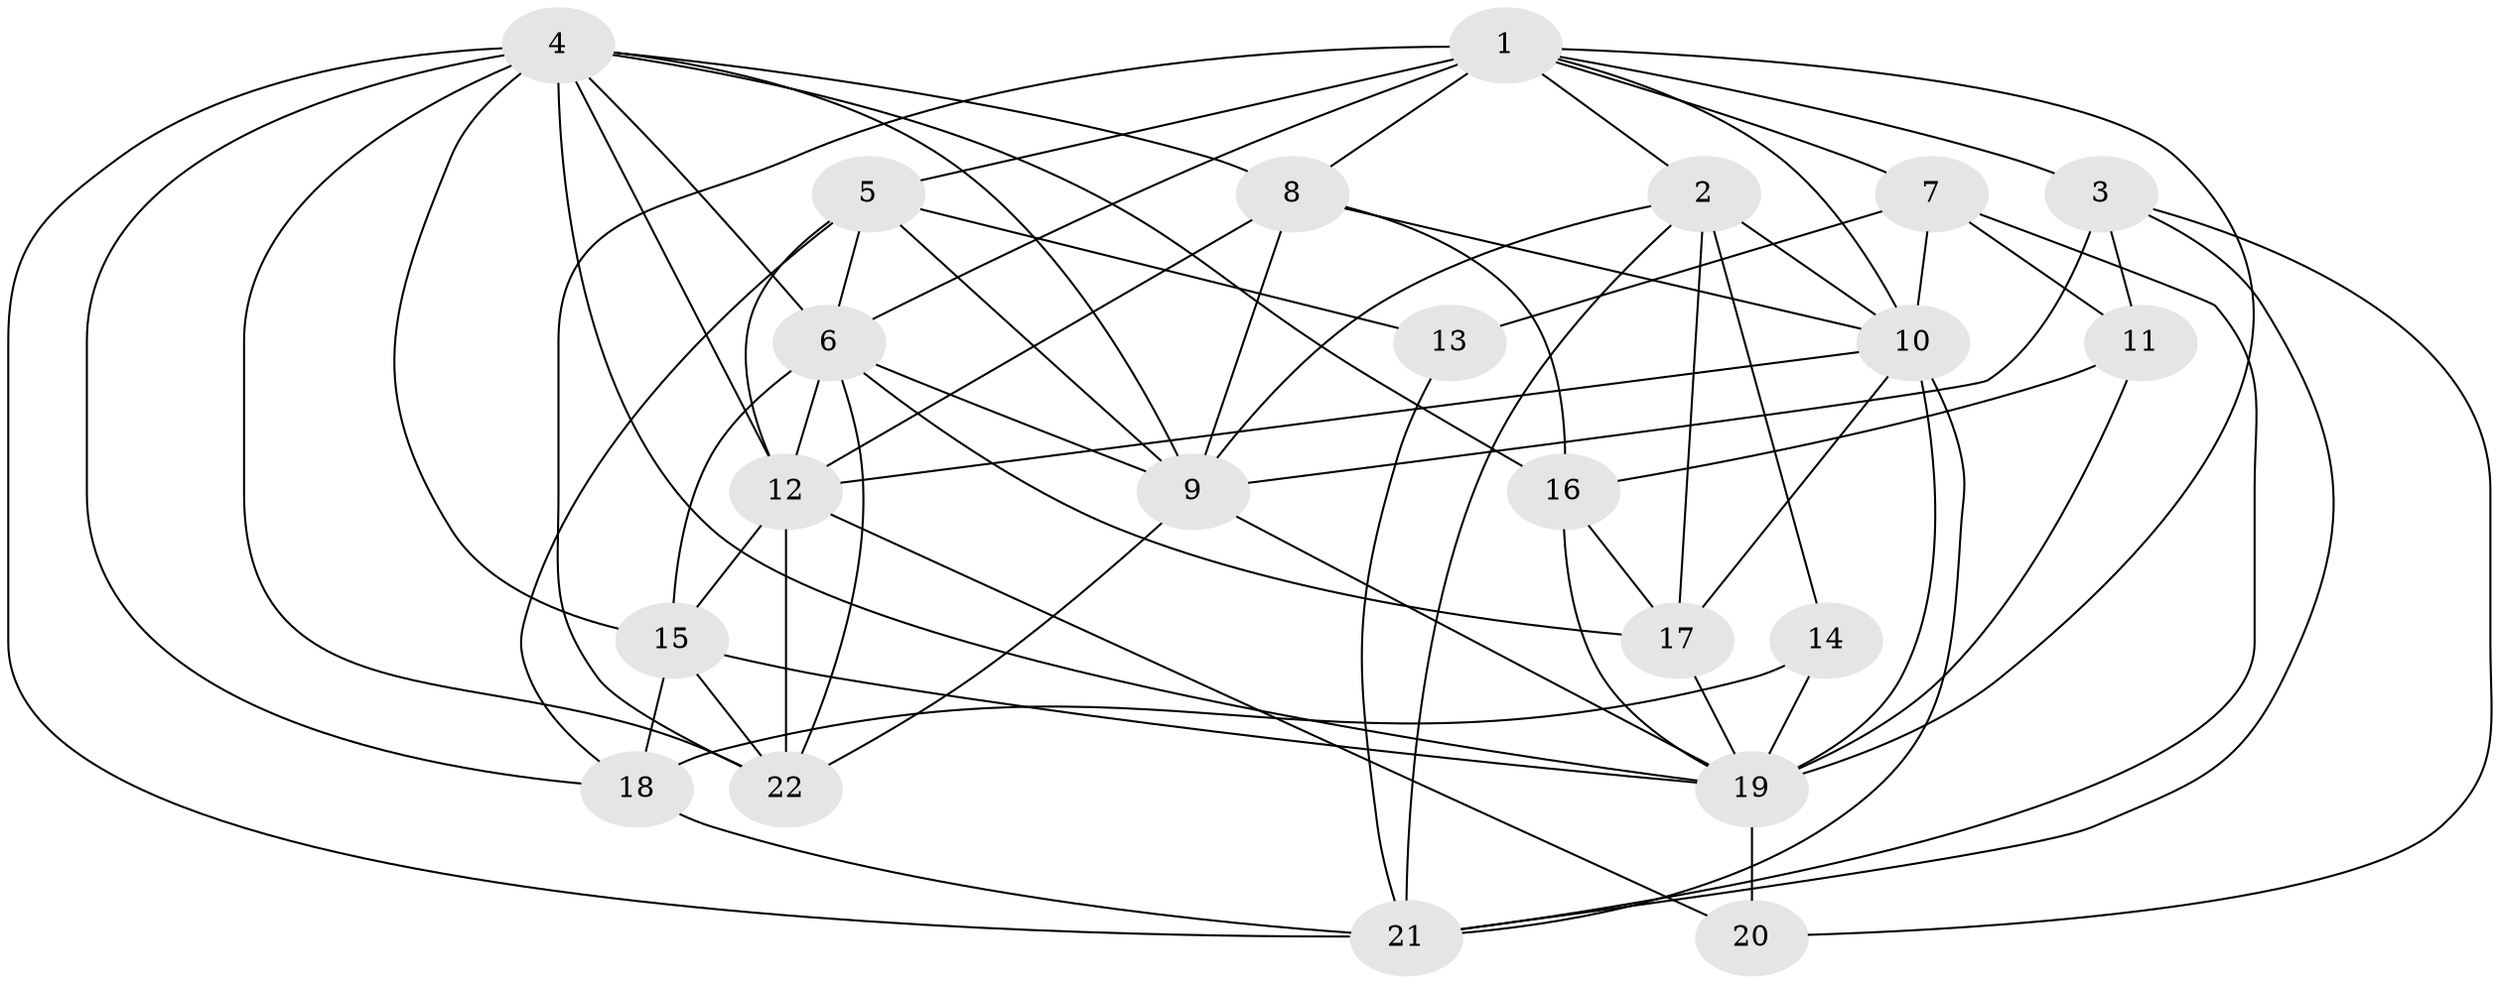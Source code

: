 // original degree distribution, {4: 0.3698630136986301, 3: 0.2191780821917808, 5: 0.1643835616438356, 6: 0.0684931506849315, 2: 0.1232876712328767, 7: 0.0547945205479452}
// Generated by graph-tools (version 1.1) at 2025/51/03/04/25 22:51:03]
// undirected, 22 vertices, 68 edges
graph export_dot {
  node [color=gray90,style=filled];
  1;
  2;
  3;
  4;
  5;
  6;
  7;
  8;
  9;
  10;
  11;
  12;
  13;
  14;
  15;
  16;
  17;
  18;
  19;
  20;
  21;
  22;
  1 -- 2 [weight=1.0];
  1 -- 3 [weight=2.0];
  1 -- 5 [weight=2.0];
  1 -- 6 [weight=2.0];
  1 -- 7 [weight=1.0];
  1 -- 8 [weight=1.0];
  1 -- 10 [weight=1.0];
  1 -- 19 [weight=1.0];
  1 -- 22 [weight=1.0];
  2 -- 9 [weight=1.0];
  2 -- 10 [weight=1.0];
  2 -- 14 [weight=1.0];
  2 -- 17 [weight=2.0];
  2 -- 21 [weight=1.0];
  3 -- 9 [weight=1.0];
  3 -- 11 [weight=1.0];
  3 -- 20 [weight=1.0];
  3 -- 21 [weight=1.0];
  4 -- 6 [weight=1.0];
  4 -- 8 [weight=3.0];
  4 -- 9 [weight=1.0];
  4 -- 12 [weight=1.0];
  4 -- 15 [weight=2.0];
  4 -- 16 [weight=1.0];
  4 -- 18 [weight=1.0];
  4 -- 19 [weight=1.0];
  4 -- 21 [weight=1.0];
  4 -- 22 [weight=2.0];
  5 -- 6 [weight=3.0];
  5 -- 9 [weight=2.0];
  5 -- 12 [weight=1.0];
  5 -- 13 [weight=1.0];
  5 -- 18 [weight=1.0];
  6 -- 9 [weight=1.0];
  6 -- 12 [weight=1.0];
  6 -- 15 [weight=2.0];
  6 -- 17 [weight=2.0];
  6 -- 22 [weight=1.0];
  7 -- 10 [weight=1.0];
  7 -- 11 [weight=1.0];
  7 -- 13 [weight=1.0];
  7 -- 21 [weight=1.0];
  8 -- 9 [weight=2.0];
  8 -- 10 [weight=2.0];
  8 -- 12 [weight=1.0];
  8 -- 16 [weight=1.0];
  9 -- 19 [weight=1.0];
  9 -- 22 [weight=1.0];
  10 -- 12 [weight=2.0];
  10 -- 17 [weight=1.0];
  10 -- 19 [weight=2.0];
  10 -- 21 [weight=2.0];
  11 -- 16 [weight=1.0];
  11 -- 19 [weight=1.0];
  12 -- 15 [weight=4.0];
  12 -- 20 [weight=1.0];
  12 -- 22 [weight=2.0];
  13 -- 21 [weight=1.0];
  14 -- 18 [weight=1.0];
  14 -- 19 [weight=1.0];
  15 -- 18 [weight=1.0];
  15 -- 19 [weight=1.0];
  15 -- 22 [weight=1.0];
  16 -- 17 [weight=1.0];
  16 -- 19 [weight=1.0];
  17 -- 19 [weight=1.0];
  18 -- 21 [weight=2.0];
  19 -- 20 [weight=1.0];
}

